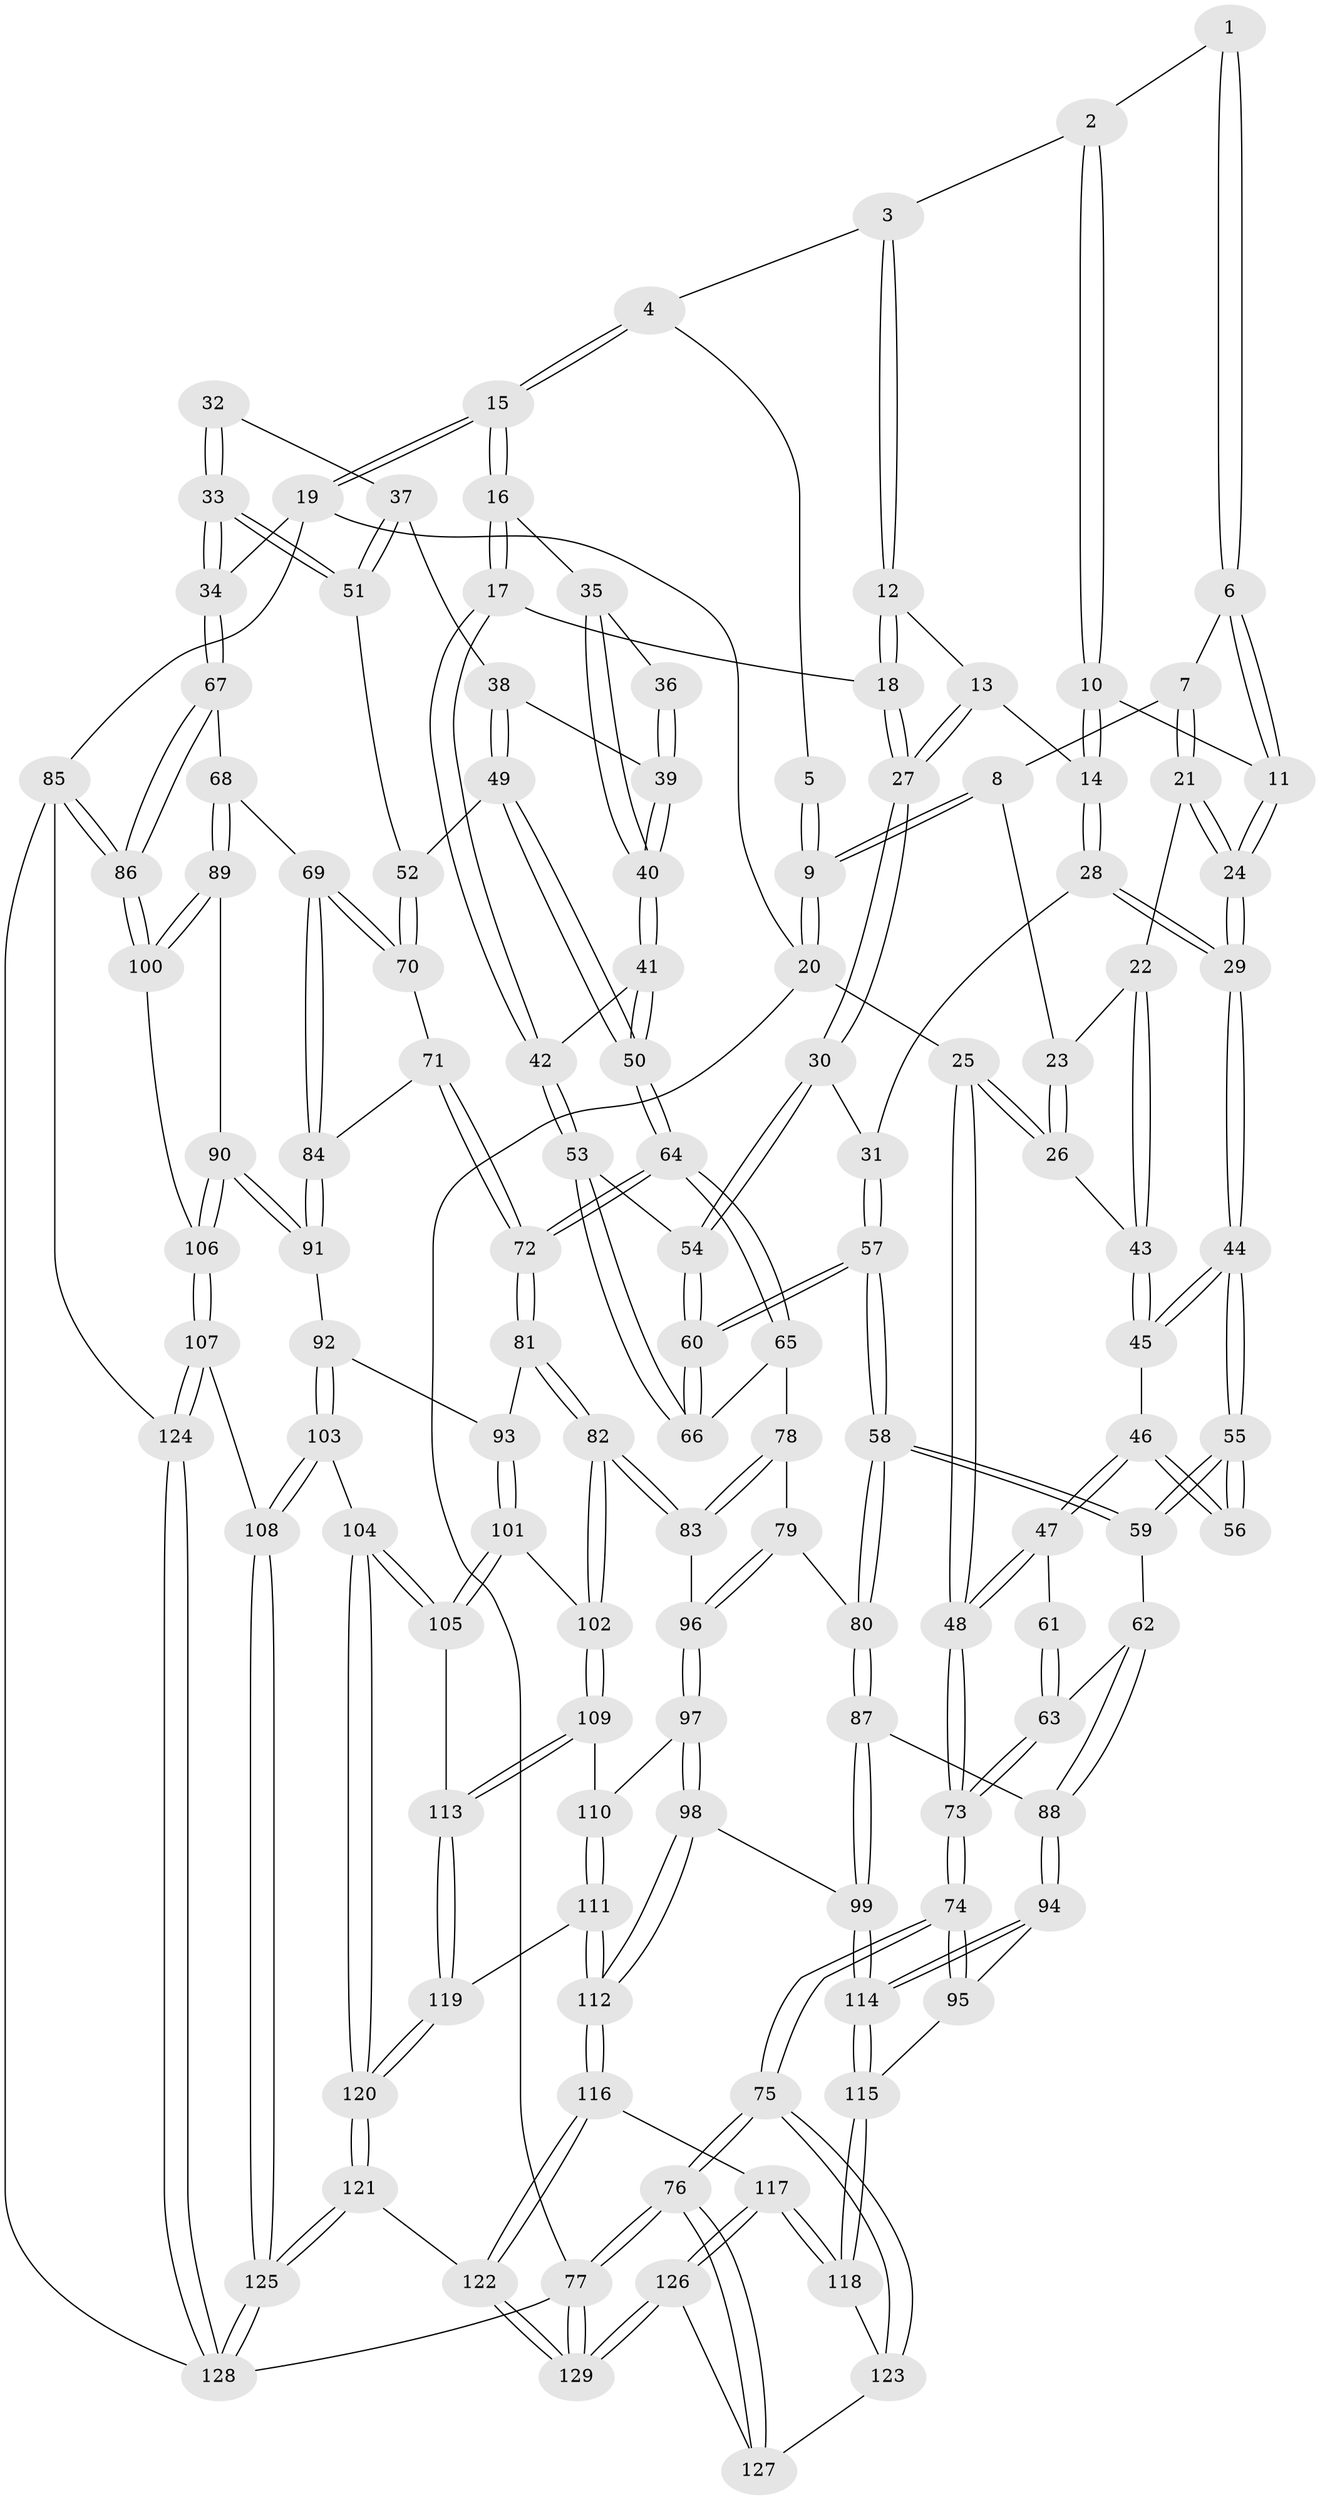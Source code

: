// Generated by graph-tools (version 1.1) at 2025/11/02/27/25 16:11:53]
// undirected, 129 vertices, 319 edges
graph export_dot {
graph [start="1"]
  node [color=gray90,style=filled];
  1 [pos="+0.21603792014670892+0.07013146141494415"];
  2 [pos="+0.314597673979505+0.05799186796544167"];
  3 [pos="+0.3262181079230164+0.04936140243023582"];
  4 [pos="+0.49889893568368043+0"];
  5 [pos="+0.11702764625105846+0"];
  6 [pos="+0.20518378263120762+0.08243173801230373"];
  7 [pos="+0.17671833579604973+0.09202353938649956"];
  8 [pos="+0.12368826709221664+0.08020312033124524"];
  9 [pos="+0+0"];
  10 [pos="+0.28754098772601455+0.14699475013718605"];
  11 [pos="+0.22504653667340677+0.12084596186616973"];
  12 [pos="+0.3593758754892059+0.13727643418085883"];
  13 [pos="+0.33946110494034687+0.159259975901764"];
  14 [pos="+0.28763891291965876+0.14802216964780018"];
  15 [pos="+0.5456366279483014+0"];
  16 [pos="+0.5660528651561614+0"];
  17 [pos="+0.5130272722062903+0.14789567996150846"];
  18 [pos="+0.4533148645243048+0.17742965921114462"];
  19 [pos="+1+0"];
  20 [pos="+0+0"];
  21 [pos="+0.1709627864390719+0.17943466570148336"];
  22 [pos="+0.1692033571114269+0.1792257671521938"];
  23 [pos="+0.1088920954334475+0.1289575352392948"];
  24 [pos="+0.212555956738409+0.21803778345186983"];
  25 [pos="+0+0.03112120506021891"];
  26 [pos="+0.06808345928004216+0.1731951965286882"];
  27 [pos="+0.3687745059524591+0.25134397308890594"];
  28 [pos="+0.251246258413213+0.25189018265398705"];
  29 [pos="+0.23444846168929562+0.2526729652426018"];
  30 [pos="+0.3553315474418208+0.2697787544136698"];
  31 [pos="+0.2668109696107119+0.2581399000244749"];
  32 [pos="+0.7635618484974451+0.12166696095837895"];
  33 [pos="+1+0.15114118316531738"];
  34 [pos="+1+0.14941899263200958"];
  35 [pos="+0.6545851565419459+0.06419680010947228"];
  36 [pos="+0.6869618948743511+0.09135965618606122"];
  37 [pos="+0.7567323534497381+0.22509743476071192"];
  38 [pos="+0.7243738909551726+0.22351451370519562"];
  39 [pos="+0.7156989158718402+0.22290509077048473"];
  40 [pos="+0.659795324150136+0.268146724873644"];
  41 [pos="+0.630890746598319+0.30636791773359695"];
  42 [pos="+0.5481938033277527+0.2359154678535049"];
  43 [pos="+0.086278503296167+0.19796032671214656"];
  44 [pos="+0.1822849554944908+0.2946585006003603"];
  45 [pos="+0.09116126894303848+0.24505113081619537"];
  46 [pos="+0.036141653047026503+0.2796640187089706"];
  47 [pos="+0+0.27136615163278066"];
  48 [pos="+0+0.24183308283677277"];
  49 [pos="+0.7573347363545505+0.35613285647295184"];
  50 [pos="+0.6531672277606941+0.3782723842179873"];
  51 [pos="+0.8546293455960621+0.2749853525207638"];
  52 [pos="+0.7759791386657965+0.3523744240520864"];
  53 [pos="+0.4419551854329892+0.35389460717695453"];
  54 [pos="+0.3558271685064928+0.2707024681952626"];
  55 [pos="+0.15270053927479157+0.3774546245499738"];
  56 [pos="+0.08607627835435937+0.3519903493061909"];
  57 [pos="+0.28800984817040765+0.4747982024320883"];
  58 [pos="+0.2725476977486125+0.4921672221374668"];
  59 [pos="+0.16546153212236192+0.44861105130072926"];
  60 [pos="+0.3001348092788284+0.465796229760418"];
  61 [pos="+0.03785470379571265+0.36659893887378636"];
  62 [pos="+0.08316355907361343+0.49879284412404373"];
  63 [pos="+0.0007001682519451502+0.5088911063635482"];
  64 [pos="+0.6244291192182698+0.44124654850159667"];
  65 [pos="+0.5127709930871471+0.44771045810902504"];
  66 [pos="+0.45351775587678983+0.4063693159996627"];
  67 [pos="+1+0.38394897424256197"];
  68 [pos="+0.9514336594457229+0.4922563974477698"];
  69 [pos="+0.9202654782572234+0.49328768215413454"];
  70 [pos="+0.8462956600500102+0.46977344508158875"];
  71 [pos="+0.7552231206240727+0.5100994051246126"];
  72 [pos="+0.6609081760529224+0.5165044534257611"];
  73 [pos="+0+0.5815912455516556"];
  74 [pos="+0+0.6344268105989308"];
  75 [pos="+0+0.8293766715378272"];
  76 [pos="+0+1"];
  77 [pos="+0+1"];
  78 [pos="+0.5034460032427952+0.4666758642167344"];
  79 [pos="+0.3422237560744012+0.5560292894660378"];
  80 [pos="+0.27346474134449195+0.49511545473299323"];
  81 [pos="+0.6594960154286253+0.549600449696614"];
  82 [pos="+0.5022405419066326+0.6439650566960458"];
  83 [pos="+0.46544384816597045+0.606118251538514"];
  84 [pos="+0.8239145706687189+0.5842858140606213"];
  85 [pos="+1+0.9882164381576366"];
  86 [pos="+1+0.7455153886895928"];
  87 [pos="+0.2054939186866851+0.6534920546951374"];
  88 [pos="+0.15009790321045755+0.6601618446546047"];
  89 [pos="+0.9257146257529539+0.6216971392741426"];
  90 [pos="+0.8565925340464758+0.6822234318150746"];
  91 [pos="+0.8125115570999409+0.6224429174572762"];
  92 [pos="+0.717685257679201+0.6135888042214845"];
  93 [pos="+0.6705545324317845+0.5751125407074362"];
  94 [pos="+0.14550880367865754+0.6637701803775589"];
  95 [pos="+0.009908662914596201+0.6836339800592872"];
  96 [pos="+0.3746073314106735+0.6003713666466609"];
  97 [pos="+0.3465442243852287+0.675297521132203"];
  98 [pos="+0.28845905659516863+0.7287468170004574"];
  99 [pos="+0.27849364276368205+0.7244895660142319"];
  100 [pos="+1+0.733841581426433"];
  101 [pos="+0.6348082513929633+0.6853716473011306"];
  102 [pos="+0.5043153822676402+0.6593691497259819"];
  103 [pos="+0.7547353473687579+0.7975920999762678"];
  104 [pos="+0.6811638905189755+0.8037205832350753"];
  105 [pos="+0.6483691566168319+0.7794751245112832"];
  106 [pos="+0.8472666957834816+0.7836622770965096"];
  107 [pos="+0.8256063193511411+0.8099730335506934"];
  108 [pos="+0.811829320440631+0.8119135597546459"];
  109 [pos="+0.49340394713098523+0.7376590080113917"];
  110 [pos="+0.3723730737301976+0.6887771501017907"];
  111 [pos="+0.42537635405481006+0.8025812793656407"];
  112 [pos="+0.33083081763863487+0.83558066083389"];
  113 [pos="+0.49784575461746605+0.7650520877404964"];
  114 [pos="+0.1364062518579804+0.809319681080394"];
  115 [pos="+0.12917020361349543+0.8228126761176933"];
  116 [pos="+0.321885788521962+0.8602904508848513"];
  117 [pos="+0.3054113176011994+0.8639975723126481"];
  118 [pos="+0.12753422585523988+0.8358450730618748"];
  119 [pos="+0.4837356688115783+0.7859510382968258"];
  120 [pos="+0.5519846896720655+1"];
  121 [pos="+0.5331349717816402+1"];
  122 [pos="+0.4529097911317738+1"];
  123 [pos="+0.12569746184514813+0.8382507552932273"];
  124 [pos="+0.8940596016845513+0.8978770558157397"];
  125 [pos="+0.6474508391349318+1"];
  126 [pos="+0.18167641794093362+0.9681587131967453"];
  127 [pos="+0.12418262990879557+0.9143980263830014"];
  128 [pos="+0.8248272619639023+1"];
  129 [pos="+0.25122021195170113+1"];
  1 -- 2;
  1 -- 6;
  1 -- 6;
  2 -- 3;
  2 -- 10;
  2 -- 10;
  3 -- 4;
  3 -- 12;
  3 -- 12;
  4 -- 5;
  4 -- 15;
  4 -- 15;
  5 -- 9;
  5 -- 9;
  6 -- 7;
  6 -- 11;
  6 -- 11;
  7 -- 8;
  7 -- 21;
  7 -- 21;
  8 -- 9;
  8 -- 9;
  8 -- 23;
  9 -- 20;
  9 -- 20;
  10 -- 11;
  10 -- 14;
  10 -- 14;
  11 -- 24;
  11 -- 24;
  12 -- 13;
  12 -- 18;
  12 -- 18;
  13 -- 14;
  13 -- 27;
  13 -- 27;
  14 -- 28;
  14 -- 28;
  15 -- 16;
  15 -- 16;
  15 -- 19;
  15 -- 19;
  16 -- 17;
  16 -- 17;
  16 -- 35;
  17 -- 18;
  17 -- 42;
  17 -- 42;
  18 -- 27;
  18 -- 27;
  19 -- 20;
  19 -- 34;
  19 -- 85;
  20 -- 25;
  20 -- 77;
  21 -- 22;
  21 -- 24;
  21 -- 24;
  22 -- 23;
  22 -- 43;
  22 -- 43;
  23 -- 26;
  23 -- 26;
  24 -- 29;
  24 -- 29;
  25 -- 26;
  25 -- 26;
  25 -- 48;
  25 -- 48;
  26 -- 43;
  27 -- 30;
  27 -- 30;
  28 -- 29;
  28 -- 29;
  28 -- 31;
  29 -- 44;
  29 -- 44;
  30 -- 31;
  30 -- 54;
  30 -- 54;
  31 -- 57;
  31 -- 57;
  32 -- 33;
  32 -- 33;
  32 -- 37;
  33 -- 34;
  33 -- 34;
  33 -- 51;
  33 -- 51;
  34 -- 67;
  34 -- 67;
  35 -- 36;
  35 -- 40;
  35 -- 40;
  36 -- 39;
  36 -- 39;
  37 -- 38;
  37 -- 51;
  37 -- 51;
  38 -- 39;
  38 -- 49;
  38 -- 49;
  39 -- 40;
  39 -- 40;
  40 -- 41;
  40 -- 41;
  41 -- 42;
  41 -- 50;
  41 -- 50;
  42 -- 53;
  42 -- 53;
  43 -- 45;
  43 -- 45;
  44 -- 45;
  44 -- 45;
  44 -- 55;
  44 -- 55;
  45 -- 46;
  46 -- 47;
  46 -- 47;
  46 -- 56;
  46 -- 56;
  47 -- 48;
  47 -- 48;
  47 -- 61;
  48 -- 73;
  48 -- 73;
  49 -- 50;
  49 -- 50;
  49 -- 52;
  50 -- 64;
  50 -- 64;
  51 -- 52;
  52 -- 70;
  52 -- 70;
  53 -- 54;
  53 -- 66;
  53 -- 66;
  54 -- 60;
  54 -- 60;
  55 -- 56;
  55 -- 56;
  55 -- 59;
  55 -- 59;
  57 -- 58;
  57 -- 58;
  57 -- 60;
  57 -- 60;
  58 -- 59;
  58 -- 59;
  58 -- 80;
  58 -- 80;
  59 -- 62;
  60 -- 66;
  60 -- 66;
  61 -- 63;
  61 -- 63;
  62 -- 63;
  62 -- 88;
  62 -- 88;
  63 -- 73;
  63 -- 73;
  64 -- 65;
  64 -- 65;
  64 -- 72;
  64 -- 72;
  65 -- 66;
  65 -- 78;
  67 -- 68;
  67 -- 86;
  67 -- 86;
  68 -- 69;
  68 -- 89;
  68 -- 89;
  69 -- 70;
  69 -- 70;
  69 -- 84;
  69 -- 84;
  70 -- 71;
  71 -- 72;
  71 -- 72;
  71 -- 84;
  72 -- 81;
  72 -- 81;
  73 -- 74;
  73 -- 74;
  74 -- 75;
  74 -- 75;
  74 -- 95;
  74 -- 95;
  75 -- 76;
  75 -- 76;
  75 -- 123;
  75 -- 123;
  76 -- 77;
  76 -- 77;
  76 -- 127;
  76 -- 127;
  77 -- 129;
  77 -- 129;
  77 -- 128;
  78 -- 79;
  78 -- 83;
  78 -- 83;
  79 -- 80;
  79 -- 96;
  79 -- 96;
  80 -- 87;
  80 -- 87;
  81 -- 82;
  81 -- 82;
  81 -- 93;
  82 -- 83;
  82 -- 83;
  82 -- 102;
  82 -- 102;
  83 -- 96;
  84 -- 91;
  84 -- 91;
  85 -- 86;
  85 -- 86;
  85 -- 124;
  85 -- 128;
  86 -- 100;
  86 -- 100;
  87 -- 88;
  87 -- 99;
  87 -- 99;
  88 -- 94;
  88 -- 94;
  89 -- 90;
  89 -- 100;
  89 -- 100;
  90 -- 91;
  90 -- 91;
  90 -- 106;
  90 -- 106;
  91 -- 92;
  92 -- 93;
  92 -- 103;
  92 -- 103;
  93 -- 101;
  93 -- 101;
  94 -- 95;
  94 -- 114;
  94 -- 114;
  95 -- 115;
  96 -- 97;
  96 -- 97;
  97 -- 98;
  97 -- 98;
  97 -- 110;
  98 -- 99;
  98 -- 112;
  98 -- 112;
  99 -- 114;
  99 -- 114;
  100 -- 106;
  101 -- 102;
  101 -- 105;
  101 -- 105;
  102 -- 109;
  102 -- 109;
  103 -- 104;
  103 -- 108;
  103 -- 108;
  104 -- 105;
  104 -- 105;
  104 -- 120;
  104 -- 120;
  105 -- 113;
  106 -- 107;
  106 -- 107;
  107 -- 108;
  107 -- 124;
  107 -- 124;
  108 -- 125;
  108 -- 125;
  109 -- 110;
  109 -- 113;
  109 -- 113;
  110 -- 111;
  110 -- 111;
  111 -- 112;
  111 -- 112;
  111 -- 119;
  112 -- 116;
  112 -- 116;
  113 -- 119;
  113 -- 119;
  114 -- 115;
  114 -- 115;
  115 -- 118;
  115 -- 118;
  116 -- 117;
  116 -- 122;
  116 -- 122;
  117 -- 118;
  117 -- 118;
  117 -- 126;
  117 -- 126;
  118 -- 123;
  119 -- 120;
  119 -- 120;
  120 -- 121;
  120 -- 121;
  121 -- 122;
  121 -- 125;
  121 -- 125;
  122 -- 129;
  122 -- 129;
  123 -- 127;
  124 -- 128;
  124 -- 128;
  125 -- 128;
  125 -- 128;
  126 -- 127;
  126 -- 129;
  126 -- 129;
}
